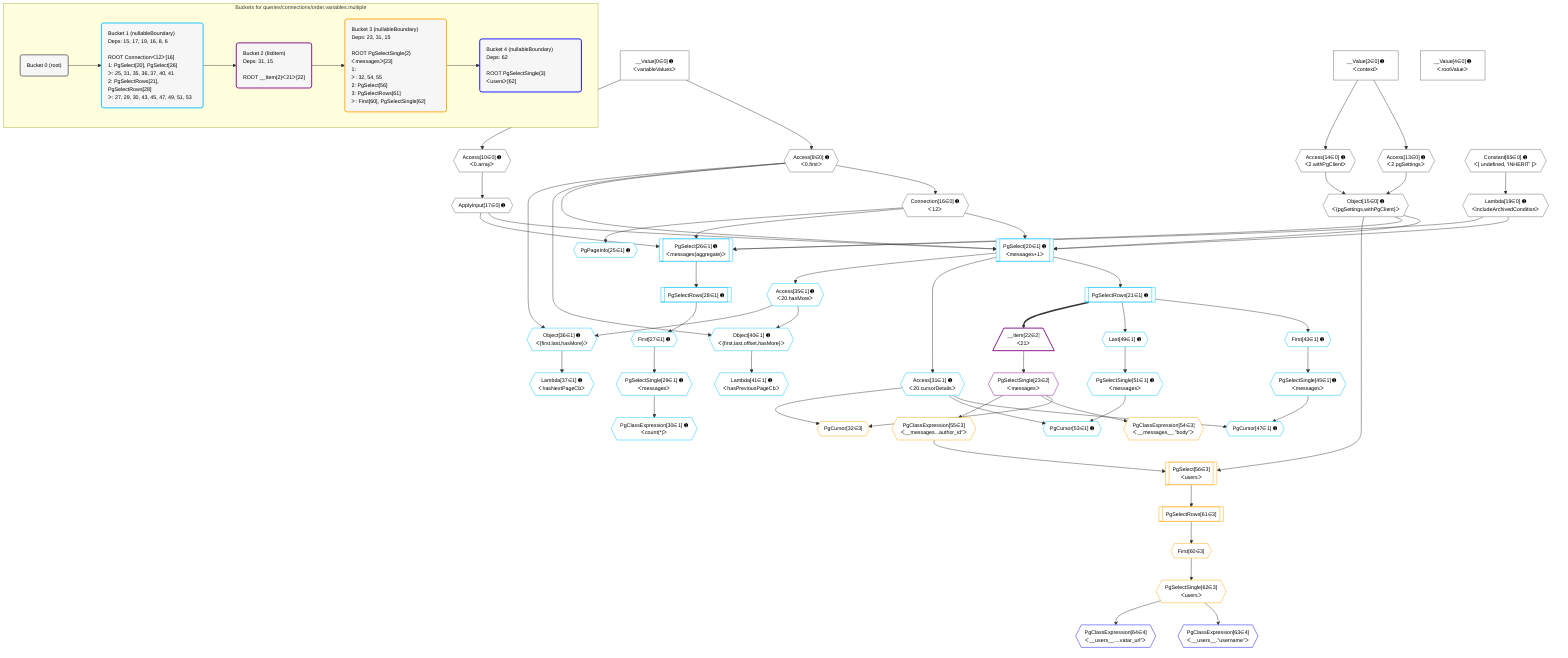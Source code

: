 %%{init: {'themeVariables': { 'fontSize': '12px'}}}%%
graph TD
    classDef path fill:#eee,stroke:#000,color:#000
    classDef plan fill:#fff,stroke-width:1px,color:#000
    classDef itemplan fill:#fff,stroke-width:2px,color:#000
    classDef unbatchedplan fill:#dff,stroke-width:1px,color:#000
    classDef sideeffectplan fill:#fcc,stroke-width:2px,color:#000
    classDef bucket fill:#f6f6f6,color:#000,stroke-width:2px,text-align:left


    %% plan dependencies
    Object15{{"Object[15∈0] ➊<br />ᐸ{pgSettings,withPgClient}ᐳ"}}:::plan
    Access13{{"Access[13∈0] ➊<br />ᐸ2.pgSettingsᐳ"}}:::plan
    Access14{{"Access[14∈0] ➊<br />ᐸ2.withPgClientᐳ"}}:::plan
    Access13 & Access14 --> Object15
    Access8{{"Access[8∈0] ➊<br />ᐸ0.firstᐳ"}}:::plan
    __Value0["__Value[0∈0] ➊<br />ᐸvariableValuesᐳ"]:::plan
    __Value0 --> Access8
    Access10{{"Access[10∈0] ➊<br />ᐸ0.arrayᐳ"}}:::plan
    __Value0 --> Access10
    __Value2["__Value[2∈0] ➊<br />ᐸcontextᐳ"]:::plan
    __Value2 --> Access13
    __Value2 --> Access14
    Connection16{{"Connection[16∈0] ➊<br />ᐸ12ᐳ"}}:::plan
    Access8 --> Connection16
    ApplyInput17{{"ApplyInput[17∈0] ➊"}}:::plan
    Access10 --> ApplyInput17
    Lambda19{{"Lambda[19∈0] ➊<br />ᐸincludeArchivedConditionᐳ"}}:::plan
    Constant65{{"Constant[65∈0] ➊<br />ᐸ[ undefined, 'INHERIT' ]ᐳ"}}:::plan
    Constant65 --> Lambda19
    __Value4["__Value[4∈0] ➊<br />ᐸrootValueᐳ"]:::plan
    PgSelect20[["PgSelect[20∈1] ➊<br />ᐸmessages+1ᐳ"]]:::plan
    Object15 & ApplyInput17 & Lambda19 & Connection16 & Access8 --> PgSelect20
    PgSelect26[["PgSelect[26∈1] ➊<br />ᐸmessages(aggregate)ᐳ"]]:::plan
    Object15 & ApplyInput17 & Lambda19 & Connection16 --> PgSelect26
    Object40{{"Object[40∈1] ➊<br />ᐸ{first,last,offset,hasMore}ᐳ"}}:::plan
    Access35{{"Access[35∈1] ➊<br />ᐸ20.hasMoreᐳ"}}:::plan
    Access8 & Access35 --> Object40
    Object36{{"Object[36∈1] ➊<br />ᐸ{first,last,hasMore}ᐳ"}}:::plan
    Access8 & Access35 --> Object36
    PgCursor47{{"PgCursor[47∈1] ➊"}}:::plan
    PgSelectSingle45{{"PgSelectSingle[45∈1] ➊<br />ᐸmessagesᐳ"}}:::plan
    Access31{{"Access[31∈1] ➊<br />ᐸ20.cursorDetailsᐳ"}}:::plan
    PgSelectSingle45 & Access31 --> PgCursor47
    PgCursor53{{"PgCursor[53∈1] ➊"}}:::plan
    PgSelectSingle51{{"PgSelectSingle[51∈1] ➊<br />ᐸmessagesᐳ"}}:::plan
    PgSelectSingle51 & Access31 --> PgCursor53
    PgSelectRows21[["PgSelectRows[21∈1] ➊"]]:::plan
    PgSelect20 --> PgSelectRows21
    PgPageInfo25{{"PgPageInfo[25∈1] ➊"}}:::plan
    Connection16 --> PgPageInfo25
    First27{{"First[27∈1] ➊"}}:::plan
    PgSelectRows28[["PgSelectRows[28∈1] ➊"]]:::plan
    PgSelectRows28 --> First27
    PgSelect26 --> PgSelectRows28
    PgSelectSingle29{{"PgSelectSingle[29∈1] ➊<br />ᐸmessagesᐳ"}}:::plan
    First27 --> PgSelectSingle29
    PgClassExpression30{{"PgClassExpression[30∈1] ➊<br />ᐸcount(*)ᐳ"}}:::plan
    PgSelectSingle29 --> PgClassExpression30
    PgSelect20 --> Access31
    PgSelect20 --> Access35
    Lambda37{{"Lambda[37∈1] ➊<br />ᐸhasNextPageCbᐳ"}}:::plan
    Object36 --> Lambda37
    Lambda41{{"Lambda[41∈1] ➊<br />ᐸhasPreviousPageCbᐳ"}}:::plan
    Object40 --> Lambda41
    First43{{"First[43∈1] ➊"}}:::plan
    PgSelectRows21 --> First43
    First43 --> PgSelectSingle45
    Last49{{"Last[49∈1] ➊"}}:::plan
    PgSelectRows21 --> Last49
    Last49 --> PgSelectSingle51
    __Item22[/"__Item[22∈2]<br />ᐸ21ᐳ"\]:::itemplan
    PgSelectRows21 ==> __Item22
    PgSelectSingle23{{"PgSelectSingle[23∈2]<br />ᐸmessagesᐳ"}}:::plan
    __Item22 --> PgSelectSingle23
    PgCursor32{{"PgCursor[32∈3]"}}:::plan
    PgSelectSingle23 & Access31 --> PgCursor32
    PgSelect56[["PgSelect[56∈3]<br />ᐸusersᐳ"]]:::plan
    PgClassExpression55{{"PgClassExpression[55∈3]<br />ᐸ__messages...author_id”ᐳ"}}:::plan
    Object15 & PgClassExpression55 --> PgSelect56
    PgClassExpression54{{"PgClassExpression[54∈3]<br />ᐸ__messages__.”body”ᐳ"}}:::plan
    PgSelectSingle23 --> PgClassExpression54
    PgSelectSingle23 --> PgClassExpression55
    First60{{"First[60∈3]"}}:::plan
    PgSelectRows61[["PgSelectRows[61∈3]"]]:::plan
    PgSelectRows61 --> First60
    PgSelect56 --> PgSelectRows61
    PgSelectSingle62{{"PgSelectSingle[62∈3]<br />ᐸusersᐳ"}}:::plan
    First60 --> PgSelectSingle62
    PgClassExpression63{{"PgClassExpression[63∈4]<br />ᐸ__users__.”username”ᐳ"}}:::plan
    PgSelectSingle62 --> PgClassExpression63
    PgClassExpression64{{"PgClassExpression[64∈4]<br />ᐸ__users__....vatar_url”ᐳ"}}:::plan
    PgSelectSingle62 --> PgClassExpression64

    %% define steps

    subgraph "Buckets for queries/connections/order.variables.multiple"
    Bucket0("Bucket 0 (root)"):::bucket
    classDef bucket0 stroke:#696969
    class Bucket0,__Value0,__Value2,__Value4,Access8,Access10,Access13,Access14,Object15,Connection16,ApplyInput17,Lambda19,Constant65 bucket0
    Bucket1("Bucket 1 (nullableBoundary)<br />Deps: 15, 17, 19, 16, 8, 6<br /><br />ROOT Connectionᐸ12ᐳ[16]<br />1: PgSelect[20], PgSelect[26]<br />ᐳ: 25, 31, 35, 36, 37, 40, 41<br />2: PgSelectRows[21], PgSelectRows[28]<br />ᐳ: 27, 29, 30, 43, 45, 47, 49, 51, 53"):::bucket
    classDef bucket1 stroke:#00bfff
    class Bucket1,PgSelect20,PgSelectRows21,PgPageInfo25,PgSelect26,First27,PgSelectRows28,PgSelectSingle29,PgClassExpression30,Access31,Access35,Object36,Lambda37,Object40,Lambda41,First43,PgSelectSingle45,PgCursor47,Last49,PgSelectSingle51,PgCursor53 bucket1
    Bucket2("Bucket 2 (listItem)<br />Deps: 31, 15<br /><br />ROOT __Item{2}ᐸ21ᐳ[22]"):::bucket
    classDef bucket2 stroke:#7f007f
    class Bucket2,__Item22,PgSelectSingle23 bucket2
    Bucket3("Bucket 3 (nullableBoundary)<br />Deps: 23, 31, 15<br /><br />ROOT PgSelectSingle{2}ᐸmessagesᐳ[23]<br />1: <br />ᐳ: 32, 54, 55<br />2: PgSelect[56]<br />3: PgSelectRows[61]<br />ᐳ: First[60], PgSelectSingle[62]"):::bucket
    classDef bucket3 stroke:#ffa500
    class Bucket3,PgCursor32,PgClassExpression54,PgClassExpression55,PgSelect56,First60,PgSelectRows61,PgSelectSingle62 bucket3
    Bucket4("Bucket 4 (nullableBoundary)<br />Deps: 62<br /><br />ROOT PgSelectSingle{3}ᐸusersᐳ[62]"):::bucket
    classDef bucket4 stroke:#0000ff
    class Bucket4,PgClassExpression63,PgClassExpression64 bucket4
    Bucket0 --> Bucket1
    Bucket1 --> Bucket2
    Bucket2 --> Bucket3
    Bucket3 --> Bucket4
    end